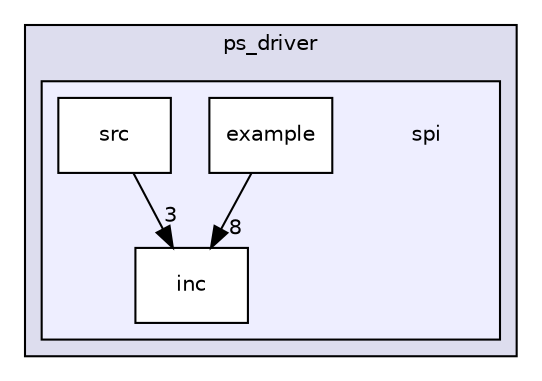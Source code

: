 digraph "fpsoc/driver/ps_driver/spi" {
  compound=true
  node [ fontsize="10", fontname="Helvetica"];
  edge [ labelfontsize="10", labelfontname="Helvetica"];
  subgraph clusterdir_a142bca7253ca5dd8b1ad96ffc0e37e7 {
    graph [ bgcolor="#ddddee", pencolor="black", label="ps_driver" fontname="Helvetica", fontsize="10", URL="dir_a142bca7253ca5dd8b1ad96ffc0e37e7.html"]
  subgraph clusterdir_310b0d551fa7f02b2490c88d96def8ab {
    graph [ bgcolor="#eeeeff", pencolor="black", label="" URL="dir_310b0d551fa7f02b2490c88d96def8ab.html"];
    dir_310b0d551fa7f02b2490c88d96def8ab [shape=plaintext label="spi"];
    dir_1db3e606d9535d779261eb3cb690ae9c [shape=box label="example" color="black" fillcolor="white" style="filled" URL="dir_1db3e606d9535d779261eb3cb690ae9c.html"];
    dir_666ccb4cd30577991bc034e60377c3bf [shape=box label="inc" color="black" fillcolor="white" style="filled" URL="dir_666ccb4cd30577991bc034e60377c3bf.html"];
    dir_e289475b7294c819edae4a4eb055d5ff [shape=box label="src" color="black" fillcolor="white" style="filled" URL="dir_e289475b7294c819edae4a4eb055d5ff.html"];
  }
  }
  dir_e289475b7294c819edae4a4eb055d5ff->dir_666ccb4cd30577991bc034e60377c3bf [headlabel="3", labeldistance=1.5 headhref="dir_000006_000005.html"];
  dir_1db3e606d9535d779261eb3cb690ae9c->dir_666ccb4cd30577991bc034e60377c3bf [headlabel="8", labeldistance=1.5 headhref="dir_000004_000005.html"];
}
